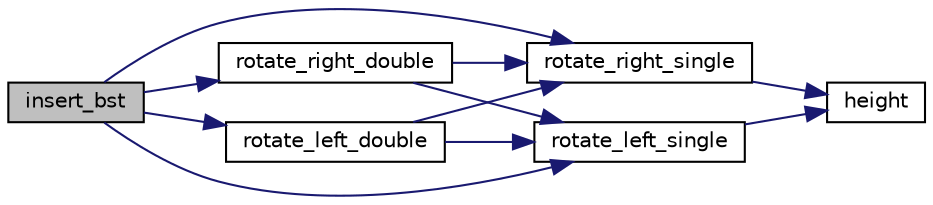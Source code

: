 digraph "insert_bst"
{
  edge [fontname="Helvetica",fontsize="10",labelfontname="Helvetica",labelfontsize="10"];
  node [fontname="Helvetica",fontsize="10",shape=record];
  rankdir="LR";
  Node18 [label="insert_bst",height=0.2,width=0.4,color="black", fillcolor="grey75", style="filled", fontcolor="black"];
  Node18 -> Node19 [color="midnightblue",fontsize="10",style="solid",fontname="Helvetica"];
  Node19 [label="rotate_right_single",height=0.2,width=0.4,color="black", fillcolor="white", style="filled",URL="$problem__1_8c_09_09.html#a686d12dd19143698c899bc9e31427b4f"];
  Node19 -> Node20 [color="midnightblue",fontsize="10",style="solid",fontname="Helvetica"];
  Node20 [label="height",height=0.2,width=0.4,color="black", fillcolor="white", style="filled",URL="$problem1_8c_09_09.html#ae4a66d8b0c2b0d626aea45977e358c83",tooltip="To find the height of a node. "];
  Node18 -> Node21 [color="midnightblue",fontsize="10",style="solid",fontname="Helvetica"];
  Node21 [label="rotate_left_single",height=0.2,width=0.4,color="black", fillcolor="white", style="filled",URL="$problem__1_8c_09_09.html#a8c8369713ed6b665b506e088a915fe9e"];
  Node21 -> Node20 [color="midnightblue",fontsize="10",style="solid",fontname="Helvetica"];
  Node18 -> Node22 [color="midnightblue",fontsize="10",style="solid",fontname="Helvetica"];
  Node22 [label="rotate_right_double",height=0.2,width=0.4,color="black", fillcolor="white", style="filled",URL="$problem__1_8c_09_09.html#a17f64addc7222c3b1200dbb25c670dfa"];
  Node22 -> Node21 [color="midnightblue",fontsize="10",style="solid",fontname="Helvetica"];
  Node22 -> Node19 [color="midnightblue",fontsize="10",style="solid",fontname="Helvetica"];
  Node18 -> Node23 [color="midnightblue",fontsize="10",style="solid",fontname="Helvetica"];
  Node23 [label="rotate_left_double",height=0.2,width=0.4,color="black", fillcolor="white", style="filled",URL="$problem__1_8c_09_09.html#a9becc3ba304b23eefffbcd86b26c23be"];
  Node23 -> Node19 [color="midnightblue",fontsize="10",style="solid",fontname="Helvetica"];
  Node23 -> Node21 [color="midnightblue",fontsize="10",style="solid",fontname="Helvetica"];
}
